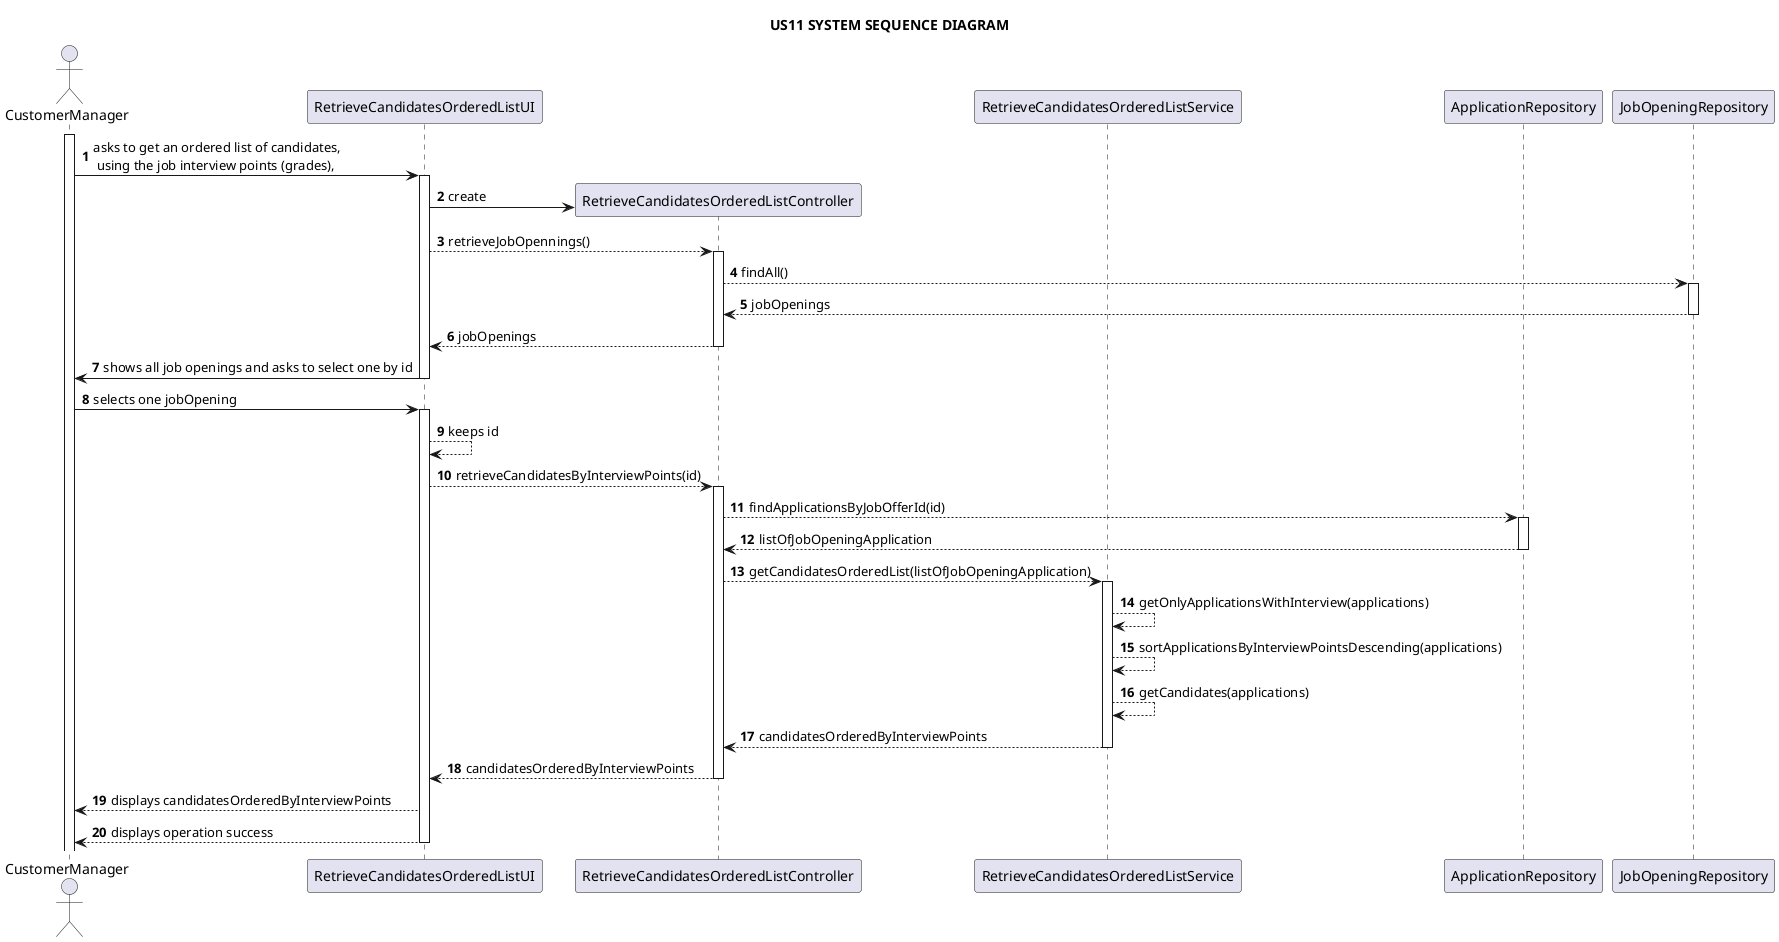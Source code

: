 @startuml

title US11 SYSTEM SEQUENCE DIAGRAM

autonumber

actor CustomerManager as a
participant RetrieveCandidatesOrderedListUI as ui
participant RetrieveCandidatesOrderedListController as c
participant RetrieveCandidatesOrderedListService as s
participant ApplicationRepository as repo
participant JobOpeningRepository as repo2




activate a
a -> ui: asks to get an ordered list of candidates,\n using the job interview points (grades),
activate ui

ui -> c** : create

ui --> c : retrieveJobOpennings()
activate c

c --> repo2 : findAll()
activate repo2

repo2 --> c : jobOpenings
deactivate repo2

c --> ui : jobOpenings
deactivate c

ui->a :shows all job openings and asks to select one by id
deactivate ui

a->ui: selects one jobOpening
activate ui

ui-->ui: keeps id

ui --> c:retrieveCandidatesByInterviewPoints(id)
activate c

c-->repo: findApplicationsByJobOfferId(id)
activate repo

repo-->c: listOfJobOpeningApplication
deactivate repo

c-->s: getCandidatesOrderedList(listOfJobOpeningApplication)
activate s

s-->s: getOnlyApplicationsWithInterview(applications)

s-->s:sortApplicationsByInterviewPointsDescending(applications)

s-->s:getCandidates(applications)

s-->c:candidatesOrderedByInterviewPoints
deactivate s

c-->ui:candidatesOrderedByInterviewPoints
deactivate c

      ui --> a: displays candidatesOrderedByInterviewPoints

      ui --> a: displays operation success
    deactivate ui
@enduml